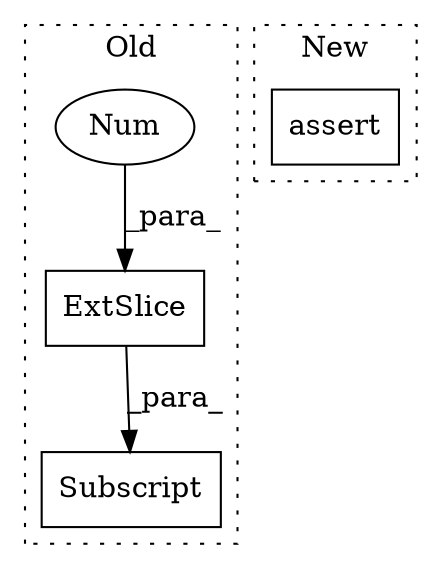 digraph G {
subgraph cluster0 {
1 [label="ExtSlice" a="85" s="895" l="5" shape="box"];
3 [label="Subscript" a="63" s="895,0" l="11,0" shape="box"];
4 [label="Num" a="76" s="904" l="1" shape="ellipse"];
label = "Old";
style="dotted";
}
subgraph cluster1 {
2 [label="assert" a="65" s="757" l="7" shape="box"];
label = "New";
style="dotted";
}
1 -> 3 [label="_para_"];
4 -> 1 [label="_para_"];
}